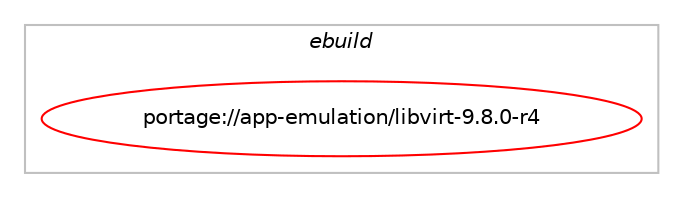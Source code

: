 digraph prolog {

# *************
# Graph options
# *************

newrank=true;
concentrate=true;
compound=true;
graph [rankdir=LR,fontname=Helvetica,fontsize=10,ranksep=1.5];#, ranksep=2.5, nodesep=0.2];
edge  [arrowhead=vee];
node  [fontname=Helvetica,fontsize=10];

# **********
# The ebuild
# **********

subgraph cluster_leftcol {
color=gray;
label=<<i>ebuild</i>>;
id [label="portage://app-emulation/libvirt-9.8.0-r4", color=red, width=4, href="../app-emulation/libvirt-9.8.0-r4.svg"];
}

# ****************
# The dependencies
# ****************

subgraph cluster_midcol {
color=gray;
label=<<i>dependencies</i>>;
subgraph cluster_compile {
fillcolor="#eeeeee";
style=filled;
label=<<i>compile</i>>;
# *** BEGIN UNKNOWN DEPENDENCY TYPE (TODO) ***
# id -> equal(any_of_group([package_dependency(portage://app-emulation/libvirt-9.8.0-r4,install,no,dev-lang,python,none,[,,],[slot(3.13)],[]),package_dependency(portage://app-emulation/libvirt-9.8.0-r4,install,no,dev-lang,python,none,[,,],[slot(3.12)],[]),package_dependency(portage://app-emulation/libvirt-9.8.0-r4,install,no,dev-lang,python,none,[,,],[slot(3.11)],[]),package_dependency(portage://app-emulation/libvirt-9.8.0-r4,install,no,dev-lang,python,none,[,,],[slot(3.10)],[])]))
# *** END UNKNOWN DEPENDENCY TYPE (TODO) ***

# *** BEGIN UNKNOWN DEPENDENCY TYPE (TODO) ***
# id -> equal(use_conditional_group(positive,apparmor,portage://app-emulation/libvirt-9.8.0-r4,[package_dependency(portage://app-emulation/libvirt-9.8.0-r4,install,no,sys-libs,libapparmor,none,[,,],[],[])]))
# *** END UNKNOWN DEPENDENCY TYPE (TODO) ***

# *** BEGIN UNKNOWN DEPENDENCY TYPE (TODO) ***
# id -> equal(use_conditional_group(positive,audit,portage://app-emulation/libvirt-9.8.0-r4,[package_dependency(portage://app-emulation/libvirt-9.8.0-r4,install,no,sys-process,audit,none,[,,],[],[])]))
# *** END UNKNOWN DEPENDENCY TYPE (TODO) ***

# *** BEGIN UNKNOWN DEPENDENCY TYPE (TODO) ***
# id -> equal(use_conditional_group(positive,bash-completion,portage://app-emulation/libvirt-9.8.0-r4,[package_dependency(portage://app-emulation/libvirt-9.8.0-r4,install,no,app-shells,bash-completion,greaterequal,[2.0,,,2.0],[],[])]))
# *** END UNKNOWN DEPENDENCY TYPE (TODO) ***

# *** BEGIN UNKNOWN DEPENDENCY TYPE (TODO) ***
# id -> equal(use_conditional_group(positive,caps,portage://app-emulation/libvirt-9.8.0-r4,[package_dependency(portage://app-emulation/libvirt-9.8.0-r4,install,no,sys-libs,libcap-ng,none,[,,],[],[])]))
# *** END UNKNOWN DEPENDENCY TYPE (TODO) ***

# *** BEGIN UNKNOWN DEPENDENCY TYPE (TODO) ***
# id -> equal(use_conditional_group(positive,dtrace,portage://app-emulation/libvirt-9.8.0-r4,[package_dependency(portage://app-emulation/libvirt-9.8.0-r4,install,no,dev-debug,systemtap,none,[,,],[],[])]))
# *** END UNKNOWN DEPENDENCY TYPE (TODO) ***

# *** BEGIN UNKNOWN DEPENDENCY TYPE (TODO) ***
# id -> equal(use_conditional_group(positive,firewalld,portage://app-emulation/libvirt-9.8.0-r4,[package_dependency(portage://app-emulation/libvirt-9.8.0-r4,install,no,net-firewall,firewalld,greaterequal,[0.6.3,,,0.6.3],[],[])]))
# *** END UNKNOWN DEPENDENCY TYPE (TODO) ***

# *** BEGIN UNKNOWN DEPENDENCY TYPE (TODO) ***
# id -> equal(use_conditional_group(positive,fuse,portage://app-emulation/libvirt-9.8.0-r4,[package_dependency(portage://app-emulation/libvirt-9.8.0-r4,install,no,sys-fs,fuse,none,[,,],any_same_slot,[])]))
# *** END UNKNOWN DEPENDENCY TYPE (TODO) ***

# *** BEGIN UNKNOWN DEPENDENCY TYPE (TODO) ***
# id -> equal(use_conditional_group(positive,glusterfs,portage://app-emulation/libvirt-9.8.0-r4,[package_dependency(portage://app-emulation/libvirt-9.8.0-r4,install,no,sys-cluster,glusterfs,greaterequal,[3.4.1,,,3.4.1],[],[])]))
# *** END UNKNOWN DEPENDENCY TYPE (TODO) ***

# *** BEGIN UNKNOWN DEPENDENCY TYPE (TODO) ***
# id -> equal(use_conditional_group(positive,iscsi,portage://app-emulation/libvirt-9.8.0-r4,[package_dependency(portage://app-emulation/libvirt-9.8.0-r4,install,no,sys-block,open-iscsi,greaterequal,[1.18.0,,,1.18.0],[],[])]))
# *** END UNKNOWN DEPENDENCY TYPE (TODO) ***

# *** BEGIN UNKNOWN DEPENDENCY TYPE (TODO) ***
# id -> equal(use_conditional_group(positive,iscsi-direct,portage://app-emulation/libvirt-9.8.0-r4,[package_dependency(portage://app-emulation/libvirt-9.8.0-r4,install,no,net-libs,libiscsi,greaterequal,[1.18.0,,,1.18.0],[],[])]))
# *** END UNKNOWN DEPENDENCY TYPE (TODO) ***

# *** BEGIN UNKNOWN DEPENDENCY TYPE (TODO) ***
# id -> equal(use_conditional_group(positive,kernel_linux,portage://app-emulation/libvirt-9.8.0-r4,[package_dependency(portage://app-emulation/libvirt-9.8.0-r4,install,no,sys-apps,util-linux,none,[,,],[],[])]))
# *** END UNKNOWN DEPENDENCY TYPE (TODO) ***

# *** BEGIN UNKNOWN DEPENDENCY TYPE (TODO) ***
# id -> equal(use_conditional_group(positive,libssh,portage://app-emulation/libvirt-9.8.0-r4,[package_dependency(portage://app-emulation/libvirt-9.8.0-r4,install,no,net-libs,libssh,greaterequal,[0.8.1,,,0.8.1],any_same_slot,[])]))
# *** END UNKNOWN DEPENDENCY TYPE (TODO) ***

# *** BEGIN UNKNOWN DEPENDENCY TYPE (TODO) ***
# id -> equal(use_conditional_group(positive,libssh2,portage://app-emulation/libvirt-9.8.0-r4,[package_dependency(portage://app-emulation/libvirt-9.8.0-r4,install,no,net-libs,libssh2,greaterequal,[1.3,,,1.3],[],[])]))
# *** END UNKNOWN DEPENDENCY TYPE (TODO) ***

# *** BEGIN UNKNOWN DEPENDENCY TYPE (TODO) ***
# id -> equal(use_conditional_group(positive,lvm,portage://app-emulation/libvirt-9.8.0-r4,[package_dependency(portage://app-emulation/libvirt-9.8.0-r4,install,no,sys-fs,lvm2,greaterequal,[2.02.48,,-r2,2.02.48-r2],[],[use(enable(lvm),none)])]))
# *** END UNKNOWN DEPENDENCY TYPE (TODO) ***

# *** BEGIN UNKNOWN DEPENDENCY TYPE (TODO) ***
# id -> equal(use_conditional_group(positive,lxc,portage://app-emulation/libvirt-9.8.0-r4,[package_dependency(portage://app-emulation/libvirt-9.8.0-r4,install,weak,sys-apps,systemd,none,[,,],[],[use(enable(cgroup-hybrid),negative)])]))
# *** END UNKNOWN DEPENDENCY TYPE (TODO) ***

# *** BEGIN UNKNOWN DEPENDENCY TYPE (TODO) ***
# id -> equal(use_conditional_group(positive,nbd,portage://app-emulation/libvirt-9.8.0-r4,[package_dependency(portage://app-emulation/libvirt-9.8.0-r4,install,no,sys-block,nbdkit,none,[,,],[],[]),package_dependency(portage://app-emulation/libvirt-9.8.0-r4,install,no,sys-libs,libnbd,none,[,,],[],[])]))
# *** END UNKNOWN DEPENDENCY TYPE (TODO) ***

# *** BEGIN UNKNOWN DEPENDENCY TYPE (TODO) ***
# id -> equal(use_conditional_group(positive,nfs,portage://app-emulation/libvirt-9.8.0-r4,[package_dependency(portage://app-emulation/libvirt-9.8.0-r4,install,no,net-fs,nfs-utils,none,[,,],[],[])]))
# *** END UNKNOWN DEPENDENCY TYPE (TODO) ***

# *** BEGIN UNKNOWN DEPENDENCY TYPE (TODO) ***
# id -> equal(use_conditional_group(positive,numa,portage://app-emulation/libvirt-9.8.0-r4,[package_dependency(portage://app-emulation/libvirt-9.8.0-r4,install,no,sys-process,numactl,greater,[2.0.2,,,2.0.2],[],[]),package_dependency(portage://app-emulation/libvirt-9.8.0-r4,install,no,sys-process,numad,none,[,,],[],[])]))
# *** END UNKNOWN DEPENDENCY TYPE (TODO) ***

# *** BEGIN UNKNOWN DEPENDENCY TYPE (TODO) ***
# id -> equal(use_conditional_group(positive,parted,portage://app-emulation/libvirt-9.8.0-r4,[package_dependency(portage://app-emulation/libvirt-9.8.0-r4,install,no,sys-block,parted,greaterequal,[1.8,,,1.8],[],[use(enable(device-mapper),none)]),package_dependency(portage://app-emulation/libvirt-9.8.0-r4,install,no,sys-fs,lvm2,none,[,,],[],[use(enable(lvm),none)])]))
# *** END UNKNOWN DEPENDENCY TYPE (TODO) ***

# *** BEGIN UNKNOWN DEPENDENCY TYPE (TODO) ***
# id -> equal(use_conditional_group(positive,pcap,portage://app-emulation/libvirt-9.8.0-r4,[package_dependency(portage://app-emulation/libvirt-9.8.0-r4,install,no,net-libs,libpcap,greaterequal,[1.8.0,,,1.8.0],[],[])]))
# *** END UNKNOWN DEPENDENCY TYPE (TODO) ***

# *** BEGIN UNKNOWN DEPENDENCY TYPE (TODO) ***
# id -> equal(use_conditional_group(positive,policykit,portage://app-emulation/libvirt-9.8.0-r4,[package_dependency(portage://app-emulation/libvirt-9.8.0-r4,install,no,acct-group,libvirt,none,[,,],[],[]),package_dependency(portage://app-emulation/libvirt-9.8.0-r4,install,no,sys-auth,polkit,greaterequal,[0.9,,,0.9],[],[])]))
# *** END UNKNOWN DEPENDENCY TYPE (TODO) ***

# *** BEGIN UNKNOWN DEPENDENCY TYPE (TODO) ***
# id -> equal(use_conditional_group(positive,qemu,portage://app-emulation/libvirt-9.8.0-r4,[package_dependency(portage://app-emulation/libvirt-9.8.0-r4,install,no,app-emulation,qemu,greaterequal,[4.2,,,4.2],[],[]),package_dependency(portage://app-emulation/libvirt-9.8.0-r4,install,no,app-crypt,swtpm,none,[,,],[],[]),package_dependency(portage://app-emulation/libvirt-9.8.0-r4,install,no,dev-libs,yajl,greaterequal,[2.0.3,,,2.0.3],any_same_slot,[])]))
# *** END UNKNOWN DEPENDENCY TYPE (TODO) ***

# *** BEGIN UNKNOWN DEPENDENCY TYPE (TODO) ***
# id -> equal(use_conditional_group(positive,rbd,portage://app-emulation/libvirt-9.8.0-r4,[package_dependency(portage://app-emulation/libvirt-9.8.0-r4,install,no,sys-cluster,ceph,none,[,,],[],[])]))
# *** END UNKNOWN DEPENDENCY TYPE (TODO) ***

# *** BEGIN UNKNOWN DEPENDENCY TYPE (TODO) ***
# id -> equal(use_conditional_group(positive,sasl,portage://app-emulation/libvirt-9.8.0-r4,[package_dependency(portage://app-emulation/libvirt-9.8.0-r4,install,no,dev-libs,cyrus-sasl,greaterequal,[2.1.26,,,2.1.26],[],[])]))
# *** END UNKNOWN DEPENDENCY TYPE (TODO) ***

# *** BEGIN UNKNOWN DEPENDENCY TYPE (TODO) ***
# id -> equal(use_conditional_group(positive,selinux,portage://app-emulation/libvirt-9.8.0-r4,[package_dependency(portage://app-emulation/libvirt-9.8.0-r4,install,no,sys-libs,libselinux,greaterequal,[2.0.85,,,2.0.85],[],[])]))
# *** END UNKNOWN DEPENDENCY TYPE (TODO) ***

# *** BEGIN UNKNOWN DEPENDENCY TYPE (TODO) ***
# id -> equal(use_conditional_group(positive,udev,portage://app-emulation/libvirt-9.8.0-r4,[package_dependency(portage://app-emulation/libvirt-9.8.0-r4,install,no,virtual,libudev,none,[,,],any_same_slot,[]),package_dependency(portage://app-emulation/libvirt-9.8.0-r4,install,no,x11-libs,libpciaccess,greaterequal,[0.10.9,,,0.10.9],[],[])]))
# *** END UNKNOWN DEPENDENCY TYPE (TODO) ***

# *** BEGIN UNKNOWN DEPENDENCY TYPE (TODO) ***
# id -> equal(use_conditional_group(positive,verify-sig,portage://app-emulation/libvirt-9.8.0-r4,[package_dependency(portage://app-emulation/libvirt-9.8.0-r4,install,no,sec-keys,openpgp-keys-libvirt,none,[,,],[],[])]))
# *** END UNKNOWN DEPENDENCY TYPE (TODO) ***

# *** BEGIN UNKNOWN DEPENDENCY TYPE (TODO) ***
# id -> equal(use_conditional_group(positive,virt-network,portage://app-emulation/libvirt-9.8.0-r4,[package_dependency(portage://app-emulation/libvirt-9.8.0-r4,install,no,net-dns,dnsmasq,none,[,,],[],[use(enable(dhcp),none),use(enable(ipv6),positive),use(enable(script),none)]),package_dependency(portage://app-emulation/libvirt-9.8.0-r4,install,no,net-firewall,ebtables,none,[,,],[],[]),package_dependency(portage://app-emulation/libvirt-9.8.0-r4,install,no,net-firewall,iptables,greaterequal,[1.4.10,,,1.4.10],[],[use(enable(ipv6),positive)]),package_dependency(portage://app-emulation/libvirt-9.8.0-r4,install,no,net-misc,radvd,none,[,,],[],[]),package_dependency(portage://app-emulation/libvirt-9.8.0-r4,install,no,sys-apps,iproute2,none,[,,],[],[use(disable(minimal),none)])]))
# *** END UNKNOWN DEPENDENCY TYPE (TODO) ***

# *** BEGIN UNKNOWN DEPENDENCY TYPE (TODO) ***
# id -> equal(use_conditional_group(positive,wireshark-plugins,portage://app-emulation/libvirt-9.8.0-r4,[package_dependency(portage://app-emulation/libvirt-9.8.0-r4,install,no,net-analyzer,wireshark,greaterequal,[2.6.0,,,2.6.0],any_same_slot,[])]))
# *** END UNKNOWN DEPENDENCY TYPE (TODO) ***

# *** BEGIN UNKNOWN DEPENDENCY TYPE (TODO) ***
# id -> equal(use_conditional_group(positive,xen,portage://app-emulation/libvirt-9.8.0-r4,[package_dependency(portage://app-emulation/libvirt-9.8.0-r4,install,no,app-emulation,xen,greaterequal,[4.9.0,,,4.9.0],[],[]),package_dependency(portage://app-emulation/libvirt-9.8.0-r4,install,no,app-emulation,xen-tools,none,[,,],any_same_slot,[])]))
# *** END UNKNOWN DEPENDENCY TYPE (TODO) ***

# *** BEGIN UNKNOWN DEPENDENCY TYPE (TODO) ***
# id -> equal(use_conditional_group(positive,zfs,portage://app-emulation/libvirt-9.8.0-r4,[package_dependency(portage://app-emulation/libvirt-9.8.0-r4,install,no,sys-fs,zfs,none,[,,],[],[])]))
# *** END UNKNOWN DEPENDENCY TYPE (TODO) ***

# *** BEGIN UNKNOWN DEPENDENCY TYPE (TODO) ***
# id -> equal(package_dependency(portage://app-emulation/libvirt-9.8.0-r4,install,no,acct-user,qemu,none,[,,],[],[]))
# *** END UNKNOWN DEPENDENCY TYPE (TODO) ***

# *** BEGIN UNKNOWN DEPENDENCY TYPE (TODO) ***
# id -> equal(package_dependency(portage://app-emulation/libvirt-9.8.0-r4,install,no,app-misc,scrub,none,[,,],[],[]))
# *** END UNKNOWN DEPENDENCY TYPE (TODO) ***

# *** BEGIN UNKNOWN DEPENDENCY TYPE (TODO) ***
# id -> equal(package_dependency(portage://app-emulation/libvirt-9.8.0-r4,install,no,app-text,xhtml1,none,[,,],[],[]))
# *** END UNKNOWN DEPENDENCY TYPE (TODO) ***

# *** BEGIN UNKNOWN DEPENDENCY TYPE (TODO) ***
# id -> equal(package_dependency(portage://app-emulation/libvirt-9.8.0-r4,install,no,dev-lang,perl,none,[,,],[],[]))
# *** END UNKNOWN DEPENDENCY TYPE (TODO) ***

# *** BEGIN UNKNOWN DEPENDENCY TYPE (TODO) ***
# id -> equal(package_dependency(portage://app-emulation/libvirt-9.8.0-r4,install,no,dev-libs,glib,greaterequal,[2.56.0,,,2.56.0],[],[]))
# *** END UNKNOWN DEPENDENCY TYPE (TODO) ***

# *** BEGIN UNKNOWN DEPENDENCY TYPE (TODO) ***
# id -> equal(package_dependency(portage://app-emulation/libvirt-9.8.0-r4,install,no,dev-libs,libgcrypt,none,[,,],[],[]))
# *** END UNKNOWN DEPENDENCY TYPE (TODO) ***

# *** BEGIN UNKNOWN DEPENDENCY TYPE (TODO) ***
# id -> equal(package_dependency(portage://app-emulation/libvirt-9.8.0-r4,install,no,dev-libs,libnl,none,[,,],[slot(3)],[]))
# *** END UNKNOWN DEPENDENCY TYPE (TODO) ***

# *** BEGIN UNKNOWN DEPENDENCY TYPE (TODO) ***
# id -> equal(package_dependency(portage://app-emulation/libvirt-9.8.0-r4,install,no,dev-libs,libxml2,greaterequal,[2.9.1,,,2.9.1],[],[]))
# *** END UNKNOWN DEPENDENCY TYPE (TODO) ***

# *** BEGIN UNKNOWN DEPENDENCY TYPE (TODO) ***
# id -> equal(package_dependency(portage://app-emulation/libvirt-9.8.0-r4,install,no,dev-libs,libxslt,none,[,,],[],[]))
# *** END UNKNOWN DEPENDENCY TYPE (TODO) ***

# *** BEGIN UNKNOWN DEPENDENCY TYPE (TODO) ***
# id -> equal(package_dependency(portage://app-emulation/libvirt-9.8.0-r4,install,no,dev-perl,XML-XPath,none,[,,],[],[]))
# *** END UNKNOWN DEPENDENCY TYPE (TODO) ***

# *** BEGIN UNKNOWN DEPENDENCY TYPE (TODO) ***
# id -> equal(package_dependency(portage://app-emulation/libvirt-9.8.0-r4,install,no,dev-python,docutils,none,[,,],[],[]))
# *** END UNKNOWN DEPENDENCY TYPE (TODO) ***

# *** BEGIN UNKNOWN DEPENDENCY TYPE (TODO) ***
# id -> equal(package_dependency(portage://app-emulation/libvirt-9.8.0-r4,install,no,net-analyzer,openbsd-netcat,greaterequal,[1.105,,-r1,1.105-r1],[],[]))
# *** END UNKNOWN DEPENDENCY TYPE (TODO) ***

# *** BEGIN UNKNOWN DEPENDENCY TYPE (TODO) ***
# id -> equal(package_dependency(portage://app-emulation/libvirt-9.8.0-r4,install,no,net-libs,gnutls,greaterequal,[3.2.0,,,3.2.0],any_same_slot,[]))
# *** END UNKNOWN DEPENDENCY TYPE (TODO) ***

# *** BEGIN UNKNOWN DEPENDENCY TYPE (TODO) ***
# id -> equal(package_dependency(portage://app-emulation/libvirt-9.8.0-r4,install,no,net-libs,libtirpc,none,[,,],any_same_slot,[]))
# *** END UNKNOWN DEPENDENCY TYPE (TODO) ***

# *** BEGIN UNKNOWN DEPENDENCY TYPE (TODO) ***
# id -> equal(package_dependency(portage://app-emulation/libvirt-9.8.0-r4,install,no,net-libs,rpcsvc-proto,none,[,,],[],[]))
# *** END UNKNOWN DEPENDENCY TYPE (TODO) ***

# *** BEGIN UNKNOWN DEPENDENCY TYPE (TODO) ***
# id -> equal(package_dependency(portage://app-emulation/libvirt-9.8.0-r4,install,no,net-misc,curl,greaterequal,[7.18.0,,,7.18.0],[],[]))
# *** END UNKNOWN DEPENDENCY TYPE (TODO) ***

# *** BEGIN UNKNOWN DEPENDENCY TYPE (TODO) ***
# id -> equal(package_dependency(portage://app-emulation/libvirt-9.8.0-r4,install,no,sys-apps,dbus,none,[,,],[],[]))
# *** END UNKNOWN DEPENDENCY TYPE (TODO) ***

# *** BEGIN UNKNOWN DEPENDENCY TYPE (TODO) ***
# id -> equal(package_dependency(portage://app-emulation/libvirt-9.8.0-r4,install,no,sys-apps,dmidecode,none,[,,],[],[]))
# *** END UNKNOWN DEPENDENCY TYPE (TODO) ***

# *** BEGIN UNKNOWN DEPENDENCY TYPE (TODO) ***
# id -> equal(package_dependency(portage://app-emulation/libvirt-9.8.0-r4,install,no,sys-devel,gettext,none,[,,],[],[]))
# *** END UNKNOWN DEPENDENCY TYPE (TODO) ***

# *** BEGIN UNKNOWN DEPENDENCY TYPE (TODO) ***
# id -> equal(package_dependency(portage://app-emulation/libvirt-9.8.0-r4,install,no,sys-libs,readline,greaterequal,[7.0,,,7.0],any_same_slot,[]))
# *** END UNKNOWN DEPENDENCY TYPE (TODO) ***

# *** BEGIN UNKNOWN DEPENDENCY TYPE (TODO) ***
# id -> equal(package_dependency(portage://app-emulation/libvirt-9.8.0-r4,install,no,virtual,acl,none,[,,],[],[]))
# *** END UNKNOWN DEPENDENCY TYPE (TODO) ***

# *** BEGIN UNKNOWN DEPENDENCY TYPE (TODO) ***
# id -> equal(package_dependency(portage://app-emulation/libvirt-9.8.0-r4,install,no,virtual,pkgconfig,none,[,,],[],[]))
# *** END UNKNOWN DEPENDENCY TYPE (TODO) ***

}
subgraph cluster_compileandrun {
fillcolor="#eeeeee";
style=filled;
label=<<i>compile and run</i>>;
}
subgraph cluster_run {
fillcolor="#eeeeee";
style=filled;
label=<<i>run</i>>;
# *** BEGIN UNKNOWN DEPENDENCY TYPE (TODO) ***
# id -> equal(use_conditional_group(positive,apparmor,portage://app-emulation/libvirt-9.8.0-r4,[package_dependency(portage://app-emulation/libvirt-9.8.0-r4,run,no,sys-libs,libapparmor,none,[,,],[],[])]))
# *** END UNKNOWN DEPENDENCY TYPE (TODO) ***

# *** BEGIN UNKNOWN DEPENDENCY TYPE (TODO) ***
# id -> equal(use_conditional_group(positive,audit,portage://app-emulation/libvirt-9.8.0-r4,[package_dependency(portage://app-emulation/libvirt-9.8.0-r4,run,no,sys-process,audit,none,[,,],[],[])]))
# *** END UNKNOWN DEPENDENCY TYPE (TODO) ***

# *** BEGIN UNKNOWN DEPENDENCY TYPE (TODO) ***
# id -> equal(use_conditional_group(positive,caps,portage://app-emulation/libvirt-9.8.0-r4,[package_dependency(portage://app-emulation/libvirt-9.8.0-r4,run,no,sys-libs,libcap-ng,none,[,,],[],[])]))
# *** END UNKNOWN DEPENDENCY TYPE (TODO) ***

# *** BEGIN UNKNOWN DEPENDENCY TYPE (TODO) ***
# id -> equal(use_conditional_group(positive,dtrace,portage://app-emulation/libvirt-9.8.0-r4,[package_dependency(portage://app-emulation/libvirt-9.8.0-r4,run,no,dev-debug,systemtap,none,[,,],[],[])]))
# *** END UNKNOWN DEPENDENCY TYPE (TODO) ***

# *** BEGIN UNKNOWN DEPENDENCY TYPE (TODO) ***
# id -> equal(use_conditional_group(positive,firewalld,portage://app-emulation/libvirt-9.8.0-r4,[package_dependency(portage://app-emulation/libvirt-9.8.0-r4,run,no,net-firewall,firewalld,greaterequal,[0.6.3,,,0.6.3],[],[])]))
# *** END UNKNOWN DEPENDENCY TYPE (TODO) ***

# *** BEGIN UNKNOWN DEPENDENCY TYPE (TODO) ***
# id -> equal(use_conditional_group(positive,fuse,portage://app-emulation/libvirt-9.8.0-r4,[package_dependency(portage://app-emulation/libvirt-9.8.0-r4,run,no,sys-fs,fuse,none,[,,],any_same_slot,[])]))
# *** END UNKNOWN DEPENDENCY TYPE (TODO) ***

# *** BEGIN UNKNOWN DEPENDENCY TYPE (TODO) ***
# id -> equal(use_conditional_group(positive,glusterfs,portage://app-emulation/libvirt-9.8.0-r4,[package_dependency(portage://app-emulation/libvirt-9.8.0-r4,run,no,sys-cluster,glusterfs,greaterequal,[3.4.1,,,3.4.1],[],[])]))
# *** END UNKNOWN DEPENDENCY TYPE (TODO) ***

# *** BEGIN UNKNOWN DEPENDENCY TYPE (TODO) ***
# id -> equal(use_conditional_group(positive,iscsi,portage://app-emulation/libvirt-9.8.0-r4,[package_dependency(portage://app-emulation/libvirt-9.8.0-r4,run,no,sys-block,open-iscsi,greaterequal,[1.18.0,,,1.18.0],[],[])]))
# *** END UNKNOWN DEPENDENCY TYPE (TODO) ***

# *** BEGIN UNKNOWN DEPENDENCY TYPE (TODO) ***
# id -> equal(use_conditional_group(positive,iscsi-direct,portage://app-emulation/libvirt-9.8.0-r4,[package_dependency(portage://app-emulation/libvirt-9.8.0-r4,run,no,net-libs,libiscsi,greaterequal,[1.18.0,,,1.18.0],[],[])]))
# *** END UNKNOWN DEPENDENCY TYPE (TODO) ***

# *** BEGIN UNKNOWN DEPENDENCY TYPE (TODO) ***
# id -> equal(use_conditional_group(positive,kernel_linux,portage://app-emulation/libvirt-9.8.0-r4,[package_dependency(portage://app-emulation/libvirt-9.8.0-r4,run,no,sys-apps,util-linux,none,[,,],[],[])]))
# *** END UNKNOWN DEPENDENCY TYPE (TODO) ***

# *** BEGIN UNKNOWN DEPENDENCY TYPE (TODO) ***
# id -> equal(use_conditional_group(positive,libssh,portage://app-emulation/libvirt-9.8.0-r4,[package_dependency(portage://app-emulation/libvirt-9.8.0-r4,run,no,net-libs,libssh,greaterequal,[0.8.1,,,0.8.1],any_same_slot,[])]))
# *** END UNKNOWN DEPENDENCY TYPE (TODO) ***

# *** BEGIN UNKNOWN DEPENDENCY TYPE (TODO) ***
# id -> equal(use_conditional_group(positive,libssh2,portage://app-emulation/libvirt-9.8.0-r4,[package_dependency(portage://app-emulation/libvirt-9.8.0-r4,run,no,net-libs,libssh2,greaterequal,[1.3,,,1.3],[],[])]))
# *** END UNKNOWN DEPENDENCY TYPE (TODO) ***

# *** BEGIN UNKNOWN DEPENDENCY TYPE (TODO) ***
# id -> equal(use_conditional_group(positive,lvm,portage://app-emulation/libvirt-9.8.0-r4,[package_dependency(portage://app-emulation/libvirt-9.8.0-r4,run,no,sys-fs,lvm2,greaterequal,[2.02.48,,-r2,2.02.48-r2],[],[use(enable(lvm),none)])]))
# *** END UNKNOWN DEPENDENCY TYPE (TODO) ***

# *** BEGIN UNKNOWN DEPENDENCY TYPE (TODO) ***
# id -> equal(use_conditional_group(positive,lxc,portage://app-emulation/libvirt-9.8.0-r4,[package_dependency(portage://app-emulation/libvirt-9.8.0-r4,run,weak,sys-apps,systemd,none,[,,],[],[use(enable(cgroup-hybrid),negative)])]))
# *** END UNKNOWN DEPENDENCY TYPE (TODO) ***

# *** BEGIN UNKNOWN DEPENDENCY TYPE (TODO) ***
# id -> equal(use_conditional_group(positive,nbd,portage://app-emulation/libvirt-9.8.0-r4,[package_dependency(portage://app-emulation/libvirt-9.8.0-r4,run,no,sys-block,nbdkit,none,[,,],[],[]),package_dependency(portage://app-emulation/libvirt-9.8.0-r4,run,no,sys-libs,libnbd,none,[,,],[],[])]))
# *** END UNKNOWN DEPENDENCY TYPE (TODO) ***

# *** BEGIN UNKNOWN DEPENDENCY TYPE (TODO) ***
# id -> equal(use_conditional_group(positive,nfs,portage://app-emulation/libvirt-9.8.0-r4,[package_dependency(portage://app-emulation/libvirt-9.8.0-r4,run,no,net-fs,nfs-utils,none,[,,],[],[])]))
# *** END UNKNOWN DEPENDENCY TYPE (TODO) ***

# *** BEGIN UNKNOWN DEPENDENCY TYPE (TODO) ***
# id -> equal(use_conditional_group(positive,numa,portage://app-emulation/libvirt-9.8.0-r4,[package_dependency(portage://app-emulation/libvirt-9.8.0-r4,run,no,sys-process,numactl,greater,[2.0.2,,,2.0.2],[],[]),package_dependency(portage://app-emulation/libvirt-9.8.0-r4,run,no,sys-process,numad,none,[,,],[],[])]))
# *** END UNKNOWN DEPENDENCY TYPE (TODO) ***

# *** BEGIN UNKNOWN DEPENDENCY TYPE (TODO) ***
# id -> equal(use_conditional_group(positive,parted,portage://app-emulation/libvirt-9.8.0-r4,[package_dependency(portage://app-emulation/libvirt-9.8.0-r4,run,no,sys-block,parted,greaterequal,[1.8,,,1.8],[],[use(enable(device-mapper),none)]),package_dependency(portage://app-emulation/libvirt-9.8.0-r4,run,no,sys-fs,lvm2,none,[,,],[],[use(enable(lvm),none)])]))
# *** END UNKNOWN DEPENDENCY TYPE (TODO) ***

# *** BEGIN UNKNOWN DEPENDENCY TYPE (TODO) ***
# id -> equal(use_conditional_group(positive,pcap,portage://app-emulation/libvirt-9.8.0-r4,[package_dependency(portage://app-emulation/libvirt-9.8.0-r4,run,no,net-libs,libpcap,greaterequal,[1.8.0,,,1.8.0],[],[])]))
# *** END UNKNOWN DEPENDENCY TYPE (TODO) ***

# *** BEGIN UNKNOWN DEPENDENCY TYPE (TODO) ***
# id -> equal(use_conditional_group(positive,policykit,portage://app-emulation/libvirt-9.8.0-r4,[package_dependency(portage://app-emulation/libvirt-9.8.0-r4,run,no,acct-group,libvirt,none,[,,],[],[]),package_dependency(portage://app-emulation/libvirt-9.8.0-r4,run,no,sys-auth,polkit,greaterequal,[0.9,,,0.9],[],[])]))
# *** END UNKNOWN DEPENDENCY TYPE (TODO) ***

# *** BEGIN UNKNOWN DEPENDENCY TYPE (TODO) ***
# id -> equal(use_conditional_group(positive,qemu,portage://app-emulation/libvirt-9.8.0-r4,[package_dependency(portage://app-emulation/libvirt-9.8.0-r4,run,no,app-emulation,qemu,greaterequal,[4.2,,,4.2],[],[]),package_dependency(portage://app-emulation/libvirt-9.8.0-r4,run,no,app-crypt,swtpm,none,[,,],[],[]),package_dependency(portage://app-emulation/libvirt-9.8.0-r4,run,no,dev-libs,yajl,greaterequal,[2.0.3,,,2.0.3],any_same_slot,[])]))
# *** END UNKNOWN DEPENDENCY TYPE (TODO) ***

# *** BEGIN UNKNOWN DEPENDENCY TYPE (TODO) ***
# id -> equal(use_conditional_group(positive,rbd,portage://app-emulation/libvirt-9.8.0-r4,[package_dependency(portage://app-emulation/libvirt-9.8.0-r4,run,no,sys-cluster,ceph,none,[,,],[],[])]))
# *** END UNKNOWN DEPENDENCY TYPE (TODO) ***

# *** BEGIN UNKNOWN DEPENDENCY TYPE (TODO) ***
# id -> equal(use_conditional_group(positive,sasl,portage://app-emulation/libvirt-9.8.0-r4,[package_dependency(portage://app-emulation/libvirt-9.8.0-r4,run,no,dev-libs,cyrus-sasl,greaterequal,[2.1.26,,,2.1.26],[],[])]))
# *** END UNKNOWN DEPENDENCY TYPE (TODO) ***

# *** BEGIN UNKNOWN DEPENDENCY TYPE (TODO) ***
# id -> equal(use_conditional_group(positive,selinux,portage://app-emulation/libvirt-9.8.0-r4,[package_dependency(portage://app-emulation/libvirt-9.8.0-r4,run,no,sys-libs,libselinux,greaterequal,[2.0.85,,,2.0.85],[],[])]))
# *** END UNKNOWN DEPENDENCY TYPE (TODO) ***

# *** BEGIN UNKNOWN DEPENDENCY TYPE (TODO) ***
# id -> equal(use_conditional_group(positive,udev,portage://app-emulation/libvirt-9.8.0-r4,[package_dependency(portage://app-emulation/libvirt-9.8.0-r4,run,no,virtual,libudev,none,[,,],any_same_slot,[]),package_dependency(portage://app-emulation/libvirt-9.8.0-r4,run,no,x11-libs,libpciaccess,greaterequal,[0.10.9,,,0.10.9],[],[])]))
# *** END UNKNOWN DEPENDENCY TYPE (TODO) ***

# *** BEGIN UNKNOWN DEPENDENCY TYPE (TODO) ***
# id -> equal(use_conditional_group(positive,virt-network,portage://app-emulation/libvirt-9.8.0-r4,[package_dependency(portage://app-emulation/libvirt-9.8.0-r4,run,no,net-dns,dnsmasq,none,[,,],[],[use(enable(dhcp),none),use(enable(ipv6),positive),use(enable(script),none)]),package_dependency(portage://app-emulation/libvirt-9.8.0-r4,run,no,net-firewall,ebtables,none,[,,],[],[]),package_dependency(portage://app-emulation/libvirt-9.8.0-r4,run,no,net-firewall,iptables,greaterequal,[1.4.10,,,1.4.10],[],[use(enable(ipv6),positive)]),package_dependency(portage://app-emulation/libvirt-9.8.0-r4,run,no,net-misc,radvd,none,[,,],[],[]),package_dependency(portage://app-emulation/libvirt-9.8.0-r4,run,no,sys-apps,iproute2,none,[,,],[],[use(disable(minimal),none)])]))
# *** END UNKNOWN DEPENDENCY TYPE (TODO) ***

# *** BEGIN UNKNOWN DEPENDENCY TYPE (TODO) ***
# id -> equal(use_conditional_group(positive,wireshark-plugins,portage://app-emulation/libvirt-9.8.0-r4,[package_dependency(portage://app-emulation/libvirt-9.8.0-r4,run,no,net-analyzer,wireshark,greaterequal,[2.6.0,,,2.6.0],any_same_slot,[])]))
# *** END UNKNOWN DEPENDENCY TYPE (TODO) ***

# *** BEGIN UNKNOWN DEPENDENCY TYPE (TODO) ***
# id -> equal(use_conditional_group(positive,xen,portage://app-emulation/libvirt-9.8.0-r4,[package_dependency(portage://app-emulation/libvirt-9.8.0-r4,run,no,app-emulation,xen,greaterequal,[4.9.0,,,4.9.0],[],[]),package_dependency(portage://app-emulation/libvirt-9.8.0-r4,run,no,app-emulation,xen-tools,none,[,,],any_same_slot,[])]))
# *** END UNKNOWN DEPENDENCY TYPE (TODO) ***

# *** BEGIN UNKNOWN DEPENDENCY TYPE (TODO) ***
# id -> equal(use_conditional_group(positive,zfs,portage://app-emulation/libvirt-9.8.0-r4,[package_dependency(portage://app-emulation/libvirt-9.8.0-r4,run,no,sys-fs,zfs,none,[,,],[],[])]))
# *** END UNKNOWN DEPENDENCY TYPE (TODO) ***

# *** BEGIN UNKNOWN DEPENDENCY TYPE (TODO) ***
# id -> equal(package_dependency(portage://app-emulation/libvirt-9.8.0-r4,run,no,acct-user,qemu,none,[,,],[],[]))
# *** END UNKNOWN DEPENDENCY TYPE (TODO) ***

# *** BEGIN UNKNOWN DEPENDENCY TYPE (TODO) ***
# id -> equal(package_dependency(portage://app-emulation/libvirt-9.8.0-r4,run,no,app-misc,scrub,none,[,,],[],[]))
# *** END UNKNOWN DEPENDENCY TYPE (TODO) ***

# *** BEGIN UNKNOWN DEPENDENCY TYPE (TODO) ***
# id -> equal(package_dependency(portage://app-emulation/libvirt-9.8.0-r4,run,no,dev-libs,glib,greaterequal,[2.56.0,,,2.56.0],[],[]))
# *** END UNKNOWN DEPENDENCY TYPE (TODO) ***

# *** BEGIN UNKNOWN DEPENDENCY TYPE (TODO) ***
# id -> equal(package_dependency(portage://app-emulation/libvirt-9.8.0-r4,run,no,dev-libs,libgcrypt,none,[,,],[],[]))
# *** END UNKNOWN DEPENDENCY TYPE (TODO) ***

# *** BEGIN UNKNOWN DEPENDENCY TYPE (TODO) ***
# id -> equal(package_dependency(portage://app-emulation/libvirt-9.8.0-r4,run,no,dev-libs,libnl,none,[,,],[slot(3)],[]))
# *** END UNKNOWN DEPENDENCY TYPE (TODO) ***

# *** BEGIN UNKNOWN DEPENDENCY TYPE (TODO) ***
# id -> equal(package_dependency(portage://app-emulation/libvirt-9.8.0-r4,run,no,dev-libs,libxml2,greaterequal,[2.9.1,,,2.9.1],[],[]))
# *** END UNKNOWN DEPENDENCY TYPE (TODO) ***

# *** BEGIN UNKNOWN DEPENDENCY TYPE (TODO) ***
# id -> equal(package_dependency(portage://app-emulation/libvirt-9.8.0-r4,run,no,net-analyzer,openbsd-netcat,greaterequal,[1.105,,-r1,1.105-r1],[],[]))
# *** END UNKNOWN DEPENDENCY TYPE (TODO) ***

# *** BEGIN UNKNOWN DEPENDENCY TYPE (TODO) ***
# id -> equal(package_dependency(portage://app-emulation/libvirt-9.8.0-r4,run,no,net-libs,gnutls,greaterequal,[3.2.0,,,3.2.0],any_same_slot,[]))
# *** END UNKNOWN DEPENDENCY TYPE (TODO) ***

# *** BEGIN UNKNOWN DEPENDENCY TYPE (TODO) ***
# id -> equal(package_dependency(portage://app-emulation/libvirt-9.8.0-r4,run,no,net-libs,libtirpc,none,[,,],any_same_slot,[]))
# *** END UNKNOWN DEPENDENCY TYPE (TODO) ***

# *** BEGIN UNKNOWN DEPENDENCY TYPE (TODO) ***
# id -> equal(package_dependency(portage://app-emulation/libvirt-9.8.0-r4,run,no,net-misc,curl,greaterequal,[7.18.0,,,7.18.0],[],[]))
# *** END UNKNOWN DEPENDENCY TYPE (TODO) ***

# *** BEGIN UNKNOWN DEPENDENCY TYPE (TODO) ***
# id -> equal(package_dependency(portage://app-emulation/libvirt-9.8.0-r4,run,no,sys-apps,dbus,none,[,,],[],[]))
# *** END UNKNOWN DEPENDENCY TYPE (TODO) ***

# *** BEGIN UNKNOWN DEPENDENCY TYPE (TODO) ***
# id -> equal(package_dependency(portage://app-emulation/libvirt-9.8.0-r4,run,no,sys-apps,dmidecode,none,[,,],[],[]))
# *** END UNKNOWN DEPENDENCY TYPE (TODO) ***

# *** BEGIN UNKNOWN DEPENDENCY TYPE (TODO) ***
# id -> equal(package_dependency(portage://app-emulation/libvirt-9.8.0-r4,run,no,sys-devel,gettext,none,[,,],[],[]))
# *** END UNKNOWN DEPENDENCY TYPE (TODO) ***

# *** BEGIN UNKNOWN DEPENDENCY TYPE (TODO) ***
# id -> equal(package_dependency(portage://app-emulation/libvirt-9.8.0-r4,run,no,sys-libs,readline,greaterequal,[7.0,,,7.0],any_same_slot,[]))
# *** END UNKNOWN DEPENDENCY TYPE (TODO) ***

# *** BEGIN UNKNOWN DEPENDENCY TYPE (TODO) ***
# id -> equal(package_dependency(portage://app-emulation/libvirt-9.8.0-r4,run,no,virtual,acl,none,[,,],[],[]))
# *** END UNKNOWN DEPENDENCY TYPE (TODO) ***

# *** BEGIN UNKNOWN DEPENDENCY TYPE (TODO) ***
# id -> equal(package_dependency(portage://app-emulation/libvirt-9.8.0-r4,run,no,virtual,tmpfiles,none,[,,],[],[]))
# *** END UNKNOWN DEPENDENCY TYPE (TODO) ***

}
}

# **************
# The candidates
# **************

subgraph cluster_choices {
rank=same;
color=gray;
label=<<i>candidates</i>>;

}

}
